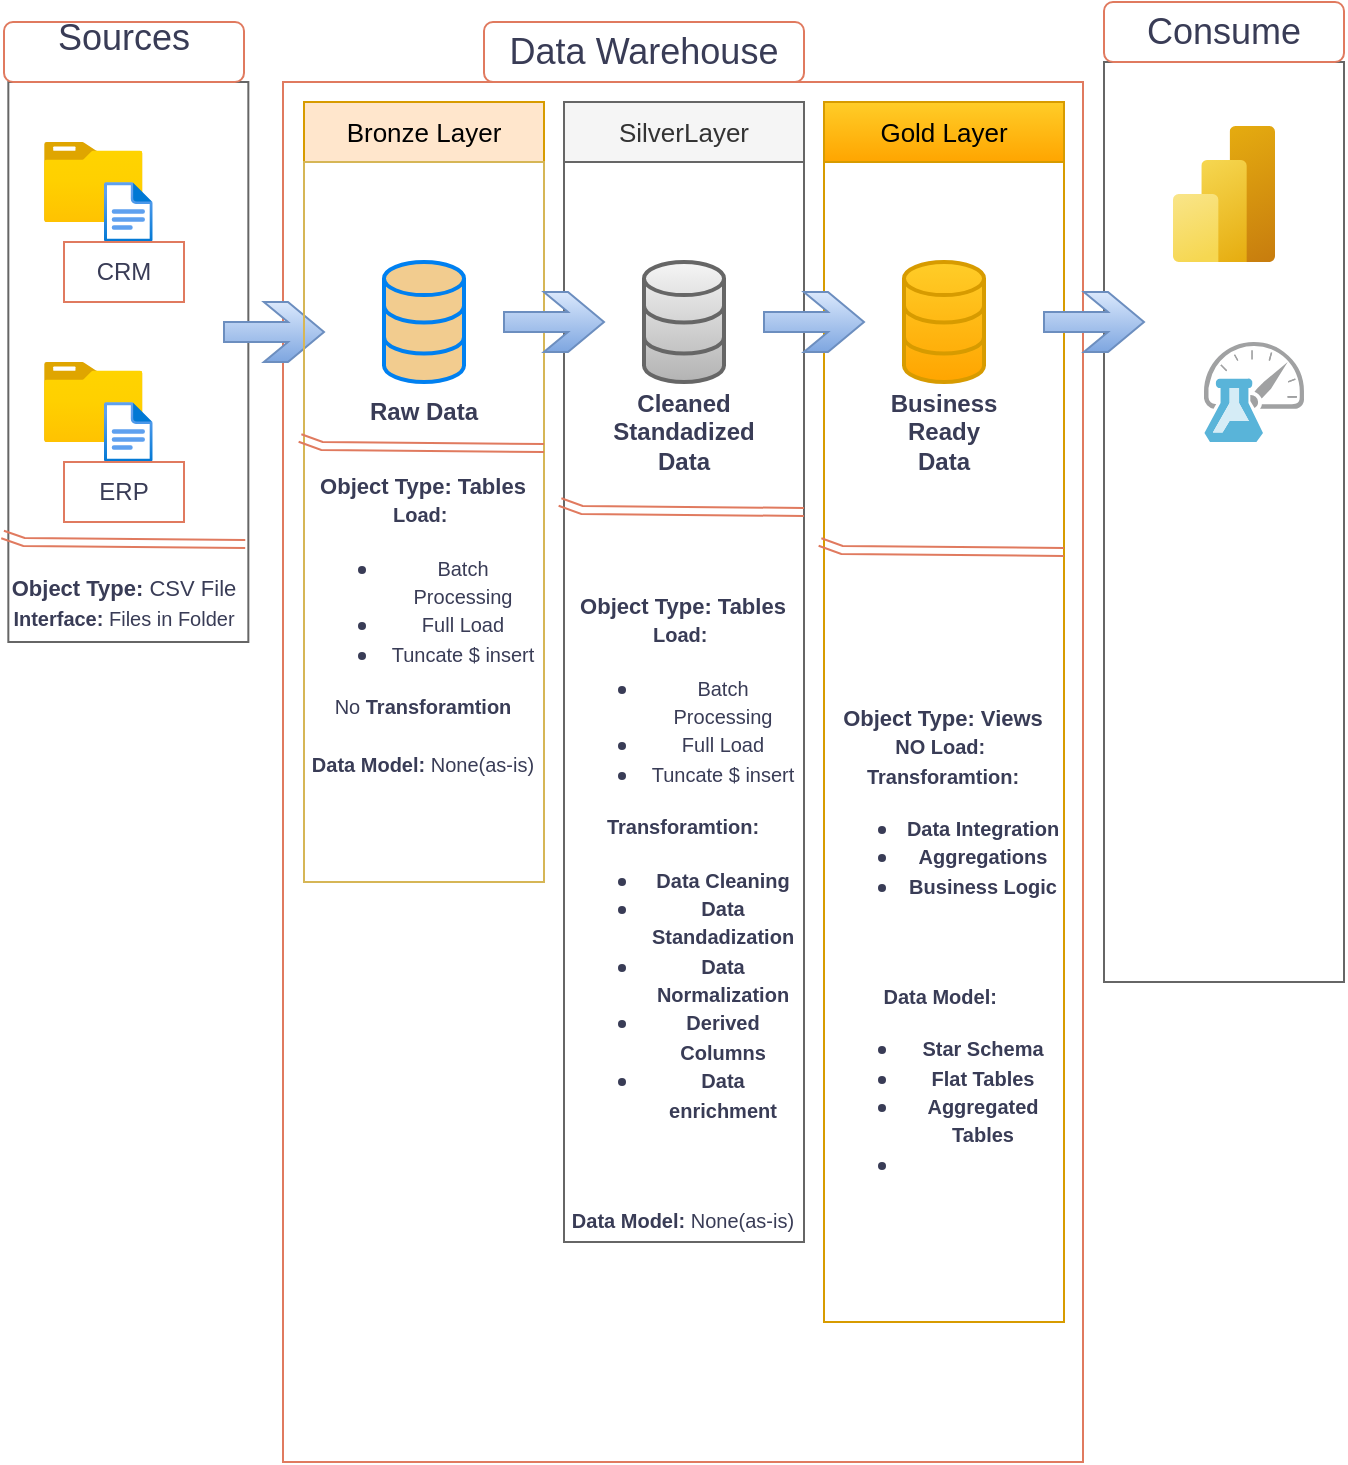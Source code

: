 <mxfile version="27.0.5">
  <diagram name="Page-1" id="CzO1Y2tDC1M4GgncYlMh">
    <mxGraphModel dx="692" dy="501" grid="1" gridSize="10" guides="1" tooltips="1" connect="1" arrows="1" fold="1" page="1" pageScale="1" pageWidth="850" pageHeight="1100" math="0" shadow="0">
      <root>
        <mxCell id="0" />
        <mxCell id="1" parent="0" />
        <mxCell id="QVrMILUdrdBnr2rRqYHB-4" value="" style="rounded=0;whiteSpace=wrap;html=1;strokeColor=#666666;fontColor=#333333;fillColor=none;" vertex="1" parent="1">
          <mxGeometry x="22.17" y="140" width="120" height="280" as="geometry" />
        </mxCell>
        <mxCell id="QVrMILUdrdBnr2rRqYHB-5" value="&lt;font style=&quot;font-size: 18px;&quot;&gt;Sources&lt;/font&gt;&lt;div&gt;&lt;br&gt;&lt;/div&gt;" style="rounded=1;whiteSpace=wrap;html=1;strokeColor=#E07A5F;fontColor=#393C56;fillColor=none;" vertex="1" parent="1">
          <mxGeometry x="20" y="110" width="120" height="30" as="geometry" />
        </mxCell>
        <mxCell id="QVrMILUdrdBnr2rRqYHB-6" value="" style="rounded=0;whiteSpace=wrap;html=1;strokeColor=#E07A5F;fontColor=#393C56;fillColor=none;" vertex="1" parent="1">
          <mxGeometry x="159.5" y="140" width="400" height="690" as="geometry" />
        </mxCell>
        <mxCell id="QVrMILUdrdBnr2rRqYHB-7" value="&lt;div&gt;&lt;span style=&quot;font-size: 18px;&quot;&gt;Data Warehouse&lt;/span&gt;&lt;/div&gt;" style="rounded=1;whiteSpace=wrap;html=1;strokeColor=#E07A5F;fontColor=#393C56;fillColor=none;" vertex="1" parent="1">
          <mxGeometry x="260" y="110" width="160" height="30" as="geometry" />
        </mxCell>
        <mxCell id="QVrMILUdrdBnr2rRqYHB-8" value="" style="rounded=0;whiteSpace=wrap;html=1;strokeColor=#666666;fontColor=#333333;fillColor=none;" vertex="1" parent="1">
          <mxGeometry x="570" y="130" width="120" height="460" as="geometry" />
        </mxCell>
        <mxCell id="QVrMILUdrdBnr2rRqYHB-9" value="&lt;div&gt;&lt;span style=&quot;font-size: 18px;&quot;&gt;Consume&lt;/span&gt;&lt;/div&gt;" style="rounded=1;whiteSpace=wrap;html=1;strokeColor=#E07A5F;fontColor=#393C56;fillColor=none;" vertex="1" parent="1">
          <mxGeometry x="570" y="100" width="120" height="30" as="geometry" />
        </mxCell>
        <mxCell id="QVrMILUdrdBnr2rRqYHB-10" value="&lt;font style=&quot;font-size: 13px;&quot;&gt;Bronze Layer&lt;/font&gt;" style="rounded=0;whiteSpace=wrap;html=1;strokeColor=#d79b00;fillColor=#ffe6cc;" vertex="1" parent="1">
          <mxGeometry x="170" y="150" width="120" height="30" as="geometry" />
        </mxCell>
        <mxCell id="QVrMILUdrdBnr2rRqYHB-11" style="edgeStyle=orthogonalEdgeStyle;rounded=0;orthogonalLoop=1;jettySize=auto;html=1;exitX=0.5;exitY=1;exitDx=0;exitDy=0;strokeColor=#E07A5F;fontColor=#393C56;fillColor=#F2CC8F;" edge="1" parent="1" source="QVrMILUdrdBnr2rRqYHB-10" target="QVrMILUdrdBnr2rRqYHB-10">
          <mxGeometry relative="1" as="geometry" />
        </mxCell>
        <mxCell id="QVrMILUdrdBnr2rRqYHB-13" value="&lt;font style=&quot;font-size: 13px;&quot;&gt;SilverLayer&lt;/font&gt;" style="rounded=0;whiteSpace=wrap;html=1;strokeColor=#666666;fillColor=#f5f5f5;fontColor=#333333;" vertex="1" parent="1">
          <mxGeometry x="300" y="150" width="120" height="30" as="geometry" />
        </mxCell>
        <mxCell id="QVrMILUdrdBnr2rRqYHB-14" value="" style="rounded=0;whiteSpace=wrap;html=1;strokeColor=#666666;fillColor=none;gradientColor=#b3b3b3;" vertex="1" parent="1">
          <mxGeometry x="300" y="180" width="120" height="540" as="geometry" />
        </mxCell>
        <mxCell id="QVrMILUdrdBnr2rRqYHB-15" value="&lt;font style=&quot;font-size: 13px;&quot;&gt;Gold Layer&lt;/font&gt;" style="rounded=0;whiteSpace=wrap;html=1;strokeColor=#d79b00;fillColor=#ffcd28;gradientColor=#ffa500;" vertex="1" parent="1">
          <mxGeometry x="430" y="150" width="120" height="30" as="geometry" />
        </mxCell>
        <mxCell id="QVrMILUdrdBnr2rRqYHB-16" value="" style="rounded=0;whiteSpace=wrap;html=1;strokeColor=#d79b00;fillColor=none;gradientColor=#ffa500;" vertex="1" parent="1">
          <mxGeometry x="430" y="180" width="120" height="580" as="geometry" />
        </mxCell>
        <mxCell id="QVrMILUdrdBnr2rRqYHB-19" value="" style="group" vertex="1" connectable="0" parent="1">
          <mxGeometry x="40" y="170" width="54.35" height="50" as="geometry" />
        </mxCell>
        <mxCell id="QVrMILUdrdBnr2rRqYHB-17" value="" style="image;aspect=fixed;html=1;points=[];align=center;fontSize=12;image=img/lib/azure2/general/Folder_Blank.svg;strokeColor=#E07A5F;fontColor=#393C56;fillColor=#F2CC8F;" vertex="1" parent="QVrMILUdrdBnr2rRqYHB-19">
          <mxGeometry width="49.29" height="40" as="geometry" />
        </mxCell>
        <mxCell id="QVrMILUdrdBnr2rRqYHB-18" value="" style="image;aspect=fixed;html=1;points=[];align=center;fontSize=12;image=img/lib/azure2/general/File.svg;strokeColor=#E07A5F;fontColor=#393C56;fillColor=#F2CC8F;" vertex="1" parent="QVrMILUdrdBnr2rRqYHB-19">
          <mxGeometry x="30" y="20" width="24.35" height="30" as="geometry" />
        </mxCell>
        <mxCell id="QVrMILUdrdBnr2rRqYHB-20" value="CRM" style="rounded=0;whiteSpace=wrap;html=1;strokeColor=#E07A5F;fontColor=#393C56;fillColor=none;" vertex="1" parent="1">
          <mxGeometry x="50" y="220" width="60" height="30" as="geometry" />
        </mxCell>
        <mxCell id="QVrMILUdrdBnr2rRqYHB-21" value="" style="group" vertex="1" connectable="0" parent="1">
          <mxGeometry x="40" y="280" width="54.35" height="50" as="geometry" />
        </mxCell>
        <mxCell id="QVrMILUdrdBnr2rRqYHB-22" value="" style="image;aspect=fixed;html=1;points=[];align=center;fontSize=12;image=img/lib/azure2/general/Folder_Blank.svg;strokeColor=#E07A5F;fontColor=#393C56;fillColor=#F2CC8F;" vertex="1" parent="QVrMILUdrdBnr2rRqYHB-21">
          <mxGeometry width="49.29" height="40" as="geometry" />
        </mxCell>
        <mxCell id="QVrMILUdrdBnr2rRqYHB-23" value="" style="image;aspect=fixed;html=1;points=[];align=center;fontSize=12;image=img/lib/azure2/general/File.svg;strokeColor=#E07A5F;fontColor=#393C56;fillColor=#F2CC8F;" vertex="1" parent="QVrMILUdrdBnr2rRqYHB-21">
          <mxGeometry x="30" y="20" width="24.35" height="30" as="geometry" />
        </mxCell>
        <mxCell id="QVrMILUdrdBnr2rRqYHB-24" value="ERP" style="rounded=0;whiteSpace=wrap;html=1;strokeColor=#E07A5F;fontColor=#393C56;fillColor=none;" vertex="1" parent="1">
          <mxGeometry x="50" y="330" width="60" height="30" as="geometry" />
        </mxCell>
        <mxCell id="QVrMILUdrdBnr2rRqYHB-30" value="" style="shape=link;html=1;rounded=0;strokeColor=#E07A5F;fontColor=#393C56;fillColor=#F2CC8F;entryX=0.987;entryY=0.825;entryDx=0;entryDy=0;entryPerimeter=0;exitX=-0.024;exitY=0.808;exitDx=0;exitDy=0;exitPerimeter=0;" edge="1" parent="1" source="QVrMILUdrdBnr2rRqYHB-4" target="QVrMILUdrdBnr2rRqYHB-4">
          <mxGeometry width="100" relative="1" as="geometry">
            <mxPoint x="30" y="370" as="sourcePoint" />
            <mxPoint x="130" y="370" as="targetPoint" />
            <Array as="points">
              <mxPoint x="30" y="370" />
            </Array>
          </mxGeometry>
        </mxCell>
        <mxCell id="QVrMILUdrdBnr2rRqYHB-31" value="&lt;font style=&quot;font-size: 11px;&quot;&gt;&lt;b&gt;Object Type: &lt;/b&gt;CSV File&lt;/font&gt;&lt;div&gt;&lt;font style=&quot;font-size: 10px;&quot;&gt;&lt;b style=&quot;&quot;&gt;Interface: &lt;/b&gt;Files in Folder&lt;/font&gt;&lt;/div&gt;" style="text;html=1;align=center;verticalAlign=middle;whiteSpace=wrap;rounded=0;fontColor=#393C56;" vertex="1" parent="1">
          <mxGeometry x="20" y="380" width="120" height="40" as="geometry" />
        </mxCell>
        <mxCell id="QVrMILUdrdBnr2rRqYHB-32" value="" style="html=1;verticalLabelPosition=bottom;align=center;labelBackgroundColor=#ffffff;verticalAlign=top;strokeWidth=2;strokeColor=#0080F0;shadow=0;dashed=0;shape=mxgraph.ios7.icons.data;fontColor=#393C56;fillColor=#F2CC8F;" vertex="1" parent="1">
          <mxGeometry x="210" y="230" width="40" height="60" as="geometry" />
        </mxCell>
        <mxCell id="QVrMILUdrdBnr2rRqYHB-33" value="" style="html=1;verticalLabelPosition=bottom;align=center;labelBackgroundColor=#ffffff;verticalAlign=top;strokeWidth=2;strokeColor=#666666;shadow=0;dashed=0;shape=mxgraph.ios7.icons.data;fillColor=#f5f5f5;gradientColor=#b3b3b3;" vertex="1" parent="1">
          <mxGeometry x="340" y="230" width="40" height="60" as="geometry" />
        </mxCell>
        <mxCell id="QVrMILUdrdBnr2rRqYHB-34" value="" style="html=1;verticalLabelPosition=bottom;align=center;labelBackgroundColor=#ffffff;verticalAlign=top;strokeWidth=2;strokeColor=#d79b00;shadow=0;dashed=0;shape=mxgraph.ios7.icons.data;fillColor=#ffcd28;gradientColor=#ffa500;" vertex="1" parent="1">
          <mxGeometry x="470" y="230" width="40" height="60" as="geometry" />
        </mxCell>
        <mxCell id="QVrMILUdrdBnr2rRqYHB-36" value="" style="html=1;shadow=0;dashed=0;align=center;verticalAlign=middle;shape=mxgraph.arrows2.sharpArrow;dy1=0.67;dx1=18;dx2=18;notch=0;strokeColor=#6c8ebf;fillColor=#dae8fc;gradientColor=#7ea6e0;" vertex="1" parent="1">
          <mxGeometry x="130" y="250" width="50" height="30" as="geometry" />
        </mxCell>
        <mxCell id="QVrMILUdrdBnr2rRqYHB-37" value="" style="html=1;shadow=0;dashed=0;align=center;verticalAlign=middle;shape=mxgraph.arrows2.sharpArrow;dy1=0.67;dx1=18;dx2=18;notch=0;strokeColor=#6c8ebf;fillColor=#dae8fc;gradientColor=#7ea6e0;" vertex="1" parent="1">
          <mxGeometry x="540" y="245" width="50" height="30" as="geometry" />
        </mxCell>
        <mxCell id="QVrMILUdrdBnr2rRqYHB-38" value="" style="rounded=0;whiteSpace=wrap;html=1;strokeColor=#d6b656;fillColor=none;" vertex="1" parent="1">
          <mxGeometry x="170" y="180" width="120" height="360" as="geometry" />
        </mxCell>
        <mxCell id="QVrMILUdrdBnr2rRqYHB-41" value="" style="html=1;shadow=0;dashed=0;align=center;verticalAlign=middle;shape=mxgraph.arrows2.sharpArrow;dy1=0.67;dx1=18;dx2=18;notch=0;strokeColor=#6c8ebf;fillColor=#dae8fc;gradientColor=#7ea6e0;" vertex="1" parent="1">
          <mxGeometry x="270" y="245" width="50" height="30" as="geometry" />
        </mxCell>
        <mxCell id="QVrMILUdrdBnr2rRqYHB-42" value="" style="html=1;shadow=0;dashed=0;align=center;verticalAlign=middle;shape=mxgraph.arrows2.sharpArrow;dy1=0.67;dx1=18;dx2=18;notch=0;strokeColor=#6c8ebf;fillColor=#dae8fc;gradientColor=#7ea6e0;" vertex="1" parent="1">
          <mxGeometry x="400" y="245" width="50" height="30" as="geometry" />
        </mxCell>
        <mxCell id="QVrMILUdrdBnr2rRqYHB-43" value="&lt;b&gt;Raw Data&lt;/b&gt;" style="text;html=1;align=center;verticalAlign=middle;whiteSpace=wrap;rounded=0;fontColor=#393C56;" vertex="1" parent="1">
          <mxGeometry x="200" y="290" width="60" height="30" as="geometry" />
        </mxCell>
        <mxCell id="QVrMILUdrdBnr2rRqYHB-44" value="&lt;b&gt;Cleaned Standadized Data&lt;/b&gt;" style="text;html=1;align=center;verticalAlign=middle;whiteSpace=wrap;rounded=0;fontColor=#393C56;" vertex="1" parent="1">
          <mxGeometry x="330" y="300" width="60" height="30" as="geometry" />
        </mxCell>
        <mxCell id="QVrMILUdrdBnr2rRqYHB-45" value="&lt;b&gt;Business Ready Data&lt;/b&gt;" style="text;html=1;align=center;verticalAlign=middle;whiteSpace=wrap;rounded=0;fontColor=#393C56;" vertex="1" parent="1">
          <mxGeometry x="460" y="300" width="60" height="30" as="geometry" />
        </mxCell>
        <mxCell id="QVrMILUdrdBnr2rRqYHB-46" value="" style="shape=link;html=1;rounded=0;strokeColor=#E07A5F;fontColor=#393C56;fillColor=#F2CC8F;entryX=0.987;entryY=0.825;entryDx=0;entryDy=0;entryPerimeter=0;exitX=-0.024;exitY=0.808;exitDx=0;exitDy=0;exitPerimeter=0;" edge="1" parent="1">
          <mxGeometry width="100" relative="1" as="geometry">
            <mxPoint x="168" y="318" as="sourcePoint" />
            <mxPoint x="290" y="323" as="targetPoint" />
            <Array as="points">
              <mxPoint x="179" y="322" />
            </Array>
          </mxGeometry>
        </mxCell>
        <mxCell id="QVrMILUdrdBnr2rRqYHB-47" value="&lt;font style=&quot;font-size: 11px;&quot;&gt;&lt;b&gt;Object Type: Tables&lt;/b&gt;&lt;/font&gt;&lt;div&gt;&lt;b style=&quot;font-size: 10px; background-color: transparent; color: light-dark(rgb(57, 60, 86), rgb(182, 184, 207));&quot;&gt;Load:&amp;nbsp;&lt;/b&gt;&lt;/div&gt;&lt;div&gt;&lt;div&gt;&lt;ul&gt;&lt;li&gt;&lt;span style=&quot;font-size: 10px; background-color: transparent; color: light-dark(rgb(57, 60, 86), rgb(182, 184, 207));&quot;&gt;Batch Processing&lt;/span&gt;&lt;/li&gt;&lt;li&gt;&lt;font style=&quot;font-size: 10px;&quot;&gt;Full Load&lt;/font&gt;&lt;/li&gt;&lt;li&gt;&lt;font style=&quot;font-size: 10px;&quot;&gt;Tuncate $ insert&lt;/font&gt;&lt;/li&gt;&lt;/ul&gt;&lt;span style=&quot;font-size: 10px;&quot;&gt;No &lt;b&gt;Transforamtion&lt;/b&gt;&lt;/span&gt;&lt;/div&gt;&lt;div&gt;&lt;span style=&quot;font-size: 10px;&quot;&gt;&lt;br&gt;&lt;/span&gt;&lt;/div&gt;&lt;div&gt;&lt;span style=&quot;font-size: 10px;&quot;&gt;&lt;b&gt;Data Model: &lt;/b&gt;None(as-is)&lt;/span&gt;&lt;/div&gt;&lt;/div&gt;" style="text;html=1;align=center;verticalAlign=middle;whiteSpace=wrap;rounded=0;fontColor=#393C56;" vertex="1" parent="1">
          <mxGeometry x="170" y="332" width="119" height="158" as="geometry" />
        </mxCell>
        <mxCell id="QVrMILUdrdBnr2rRqYHB-48" value="" style="shape=link;html=1;rounded=0;strokeColor=#E07A5F;fontColor=#393C56;fillColor=#F2CC8F;entryX=0.987;entryY=0.825;entryDx=0;entryDy=0;entryPerimeter=0;exitX=-0.024;exitY=0.808;exitDx=0;exitDy=0;exitPerimeter=0;" edge="1" parent="1">
          <mxGeometry width="100" relative="1" as="geometry">
            <mxPoint x="298" y="350" as="sourcePoint" />
            <mxPoint x="420" y="355" as="targetPoint" />
            <Array as="points">
              <mxPoint x="309" y="354" />
            </Array>
          </mxGeometry>
        </mxCell>
        <mxCell id="QVrMILUdrdBnr2rRqYHB-49" value="&lt;font style=&quot;font-size: 11px;&quot;&gt;&lt;b&gt;Object Type: Tables&lt;/b&gt;&lt;/font&gt;&lt;div&gt;&lt;b style=&quot;font-size: 10px; background-color: transparent; color: light-dark(rgb(57, 60, 86), rgb(182, 184, 207));&quot;&gt;Load:&amp;nbsp;&lt;/b&gt;&lt;/div&gt;&lt;div&gt;&lt;div&gt;&lt;ul&gt;&lt;li&gt;&lt;span style=&quot;font-size: 10px; background-color: transparent; color: light-dark(rgb(57, 60, 86), rgb(182, 184, 207));&quot;&gt;Batch Processing&lt;/span&gt;&lt;/li&gt;&lt;li&gt;&lt;font style=&quot;font-size: 10px;&quot;&gt;Full Load&lt;/font&gt;&lt;/li&gt;&lt;li&gt;&lt;font style=&quot;font-size: 10px;&quot;&gt;Tuncate $ insert&lt;/font&gt;&lt;/li&gt;&lt;/ul&gt;&lt;span style=&quot;font-size: 10px;&quot;&gt;&lt;b&gt;Transforamtion:&lt;/b&gt;&lt;/span&gt;&lt;/div&gt;&lt;div&gt;&lt;ul&gt;&lt;li&gt;&lt;span style=&quot;font-size: 10px;&quot;&gt;&lt;b&gt;Data Cleaning&lt;/b&gt;&lt;/span&gt;&lt;/li&gt;&lt;li&gt;&lt;span style=&quot;font-size: 10px;&quot;&gt;&lt;b&gt;Data Standadization&lt;/b&gt;&lt;/span&gt;&lt;/li&gt;&lt;li&gt;&lt;span style=&quot;font-size: 10px;&quot;&gt;&lt;b&gt;Data Normalization&lt;/b&gt;&lt;/span&gt;&lt;/li&gt;&lt;li&gt;&lt;span style=&quot;font-size: 10px;&quot;&gt;&lt;b&gt;Derived Columns&lt;/b&gt;&lt;/span&gt;&lt;/li&gt;&lt;li&gt;&lt;b style=&quot;font-size: 10px; background-color: transparent; color: light-dark(rgb(57, 60, 86), rgb(182, 184, 207));&quot;&gt;Data enrichment&lt;/b&gt;&lt;/li&gt;&lt;/ul&gt;&lt;/div&gt;&lt;div&gt;&lt;b style=&quot;font-size: 10px; background-color: transparent; color: light-dark(rgb(57, 60, 86), rgb(182, 184, 207));&quot;&gt;&lt;br&gt;&lt;/b&gt;&lt;/div&gt;&lt;div&gt;&lt;span style=&quot;font-size: 10px;&quot;&gt;&lt;br&gt;&lt;/span&gt;&lt;/div&gt;&lt;div&gt;&lt;span style=&quot;font-size: 10px;&quot;&gt;&lt;b&gt;Data Model: &lt;/b&gt;None(as-is)&lt;/span&gt;&lt;/div&gt;&lt;/div&gt;" style="text;html=1;align=center;verticalAlign=middle;whiteSpace=wrap;rounded=0;fontColor=#393C56;" vertex="1" parent="1">
          <mxGeometry x="300" y="450" width="119" height="210" as="geometry" />
        </mxCell>
        <mxCell id="QVrMILUdrdBnr2rRqYHB-50" value="" style="shape=link;html=1;rounded=0;strokeColor=#E07A5F;fontColor=#393C56;fillColor=#F2CC8F;entryX=0.987;entryY=0.825;entryDx=0;entryDy=0;entryPerimeter=0;exitX=-0.024;exitY=0.808;exitDx=0;exitDy=0;exitPerimeter=0;" edge="1" parent="1">
          <mxGeometry width="100" relative="1" as="geometry">
            <mxPoint x="428" y="370" as="sourcePoint" />
            <mxPoint x="550" y="375" as="targetPoint" />
            <Array as="points">
              <mxPoint x="439" y="374" />
            </Array>
          </mxGeometry>
        </mxCell>
        <mxCell id="QVrMILUdrdBnr2rRqYHB-51" value="&lt;font style=&quot;font-size: 11px;&quot;&gt;&lt;b&gt;Object Type: Views&lt;/b&gt;&lt;/font&gt;&lt;div&gt;&lt;b style=&quot;font-size: 10px; background-color: transparent; color: light-dark(rgb(57, 60, 86), rgb(182, 184, 207));&quot;&gt;NO Load:&amp;nbsp;&lt;/b&gt;&lt;/div&gt;&lt;div&gt;&lt;div&gt;&lt;span style=&quot;font-size: 10px;&quot;&gt;&lt;b&gt;Transforamtion:&lt;/b&gt;&lt;/span&gt;&lt;/div&gt;&lt;div&gt;&lt;ul&gt;&lt;li&gt;&lt;span style=&quot;font-size: 10px;&quot;&gt;&lt;b&gt;Data Integration&lt;/b&gt;&lt;/span&gt;&lt;/li&gt;&lt;li&gt;&lt;span style=&quot;font-size: 10px;&quot;&gt;&lt;b&gt;Aggregations&lt;/b&gt;&lt;/span&gt;&lt;/li&gt;&lt;li&gt;&lt;span style=&quot;font-size: 10px;&quot;&gt;&lt;b&gt;Business Logic&lt;/b&gt;&lt;/span&gt;&lt;/li&gt;&lt;/ul&gt;&lt;/div&gt;&lt;div&gt;&lt;b style=&quot;font-size: 10px; background-color: transparent; color: light-dark(rgb(57, 60, 86), rgb(182, 184, 207));&quot;&gt;&lt;br&gt;&lt;/b&gt;&lt;/div&gt;&lt;div&gt;&lt;span style=&quot;font-size: 10px;&quot;&gt;&lt;br&gt;&lt;/span&gt;&lt;/div&gt;&lt;div&gt;&lt;span style=&quot;font-size: 10px;&quot;&gt;&lt;b&gt;Data Model:&amp;nbsp;&lt;/b&gt;&lt;/span&gt;&lt;/div&gt;&lt;/div&gt;&lt;div&gt;&lt;ul&gt;&lt;li&gt;&lt;span style=&quot;font-size: 10px;&quot;&gt;&lt;b&gt;Star Schema&lt;/b&gt;&lt;/span&gt;&lt;/li&gt;&lt;li&gt;&lt;span style=&quot;font-size: 10px;&quot;&gt;&lt;b&gt;Flat Tables&lt;/b&gt;&lt;/span&gt;&lt;/li&gt;&lt;li&gt;&lt;span style=&quot;font-size: 10px;&quot;&gt;&lt;b&gt;Aggregated Tables&lt;/b&gt;&lt;/span&gt;&lt;/li&gt;&lt;li&gt;&lt;span style=&quot;font-size: 10px;&quot;&gt;&lt;b&gt;&lt;br&gt;&lt;/b&gt;&lt;/span&gt;&lt;/li&gt;&lt;/ul&gt;&lt;/div&gt;" style="text;html=1;align=center;verticalAlign=middle;whiteSpace=wrap;rounded=0;fontColor=#393C56;" vertex="1" parent="1">
          <mxGeometry x="430" y="470" width="119" height="210" as="geometry" />
        </mxCell>
        <mxCell id="QVrMILUdrdBnr2rRqYHB-52" value="" style="image;aspect=fixed;html=1;points=[];align=center;fontSize=12;image=img/lib/azure2/analytics/Power_BI_Embedded.svg;strokeColor=#E07A5F;fontColor=#393C56;fillColor=#F2CC8F;" vertex="1" parent="1">
          <mxGeometry x="604.5" y="162" width="51" height="68" as="geometry" />
        </mxCell>
        <mxCell id="QVrMILUdrdBnr2rRqYHB-53" value="" style="image;sketch=0;aspect=fixed;html=1;points=[];align=center;fontSize=12;image=img/lib/mscae/Machine_Learning_Studio_Web_Service_Plans.svg;strokeColor=#E07A5F;fontColor=#393C56;fillColor=#F2CC8F;" vertex="1" parent="1">
          <mxGeometry x="620" y="270" width="50" height="50" as="geometry" />
        </mxCell>
      </root>
    </mxGraphModel>
  </diagram>
</mxfile>
